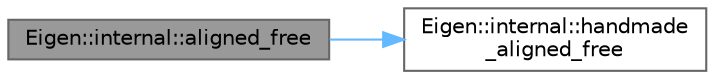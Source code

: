 digraph "Eigen::internal::aligned_free"
{
 // LATEX_PDF_SIZE
  bgcolor="transparent";
  edge [fontname=Helvetica,fontsize=10,labelfontname=Helvetica,labelfontsize=10];
  node [fontname=Helvetica,fontsize=10,shape=box,height=0.2,width=0.4];
  rankdir="LR";
  Node1 [id="Node000001",label="Eigen::internal::aligned_free",height=0.2,width=0.4,color="gray40", fillcolor="grey60", style="filled", fontcolor="black",tooltip=" "];
  Node1 -> Node2 [id="edge2_Node000001_Node000002",color="steelblue1",style="solid",tooltip=" "];
  Node2 [id="Node000002",label="Eigen::internal::handmade\l_aligned_free",height=0.2,width=0.4,color="grey40", fillcolor="white", style="filled",URL="$namespace_eigen_1_1internal.html#a2a2e468d0c36a0b52ab8e22efdc6ca67",tooltip=" "];
}
